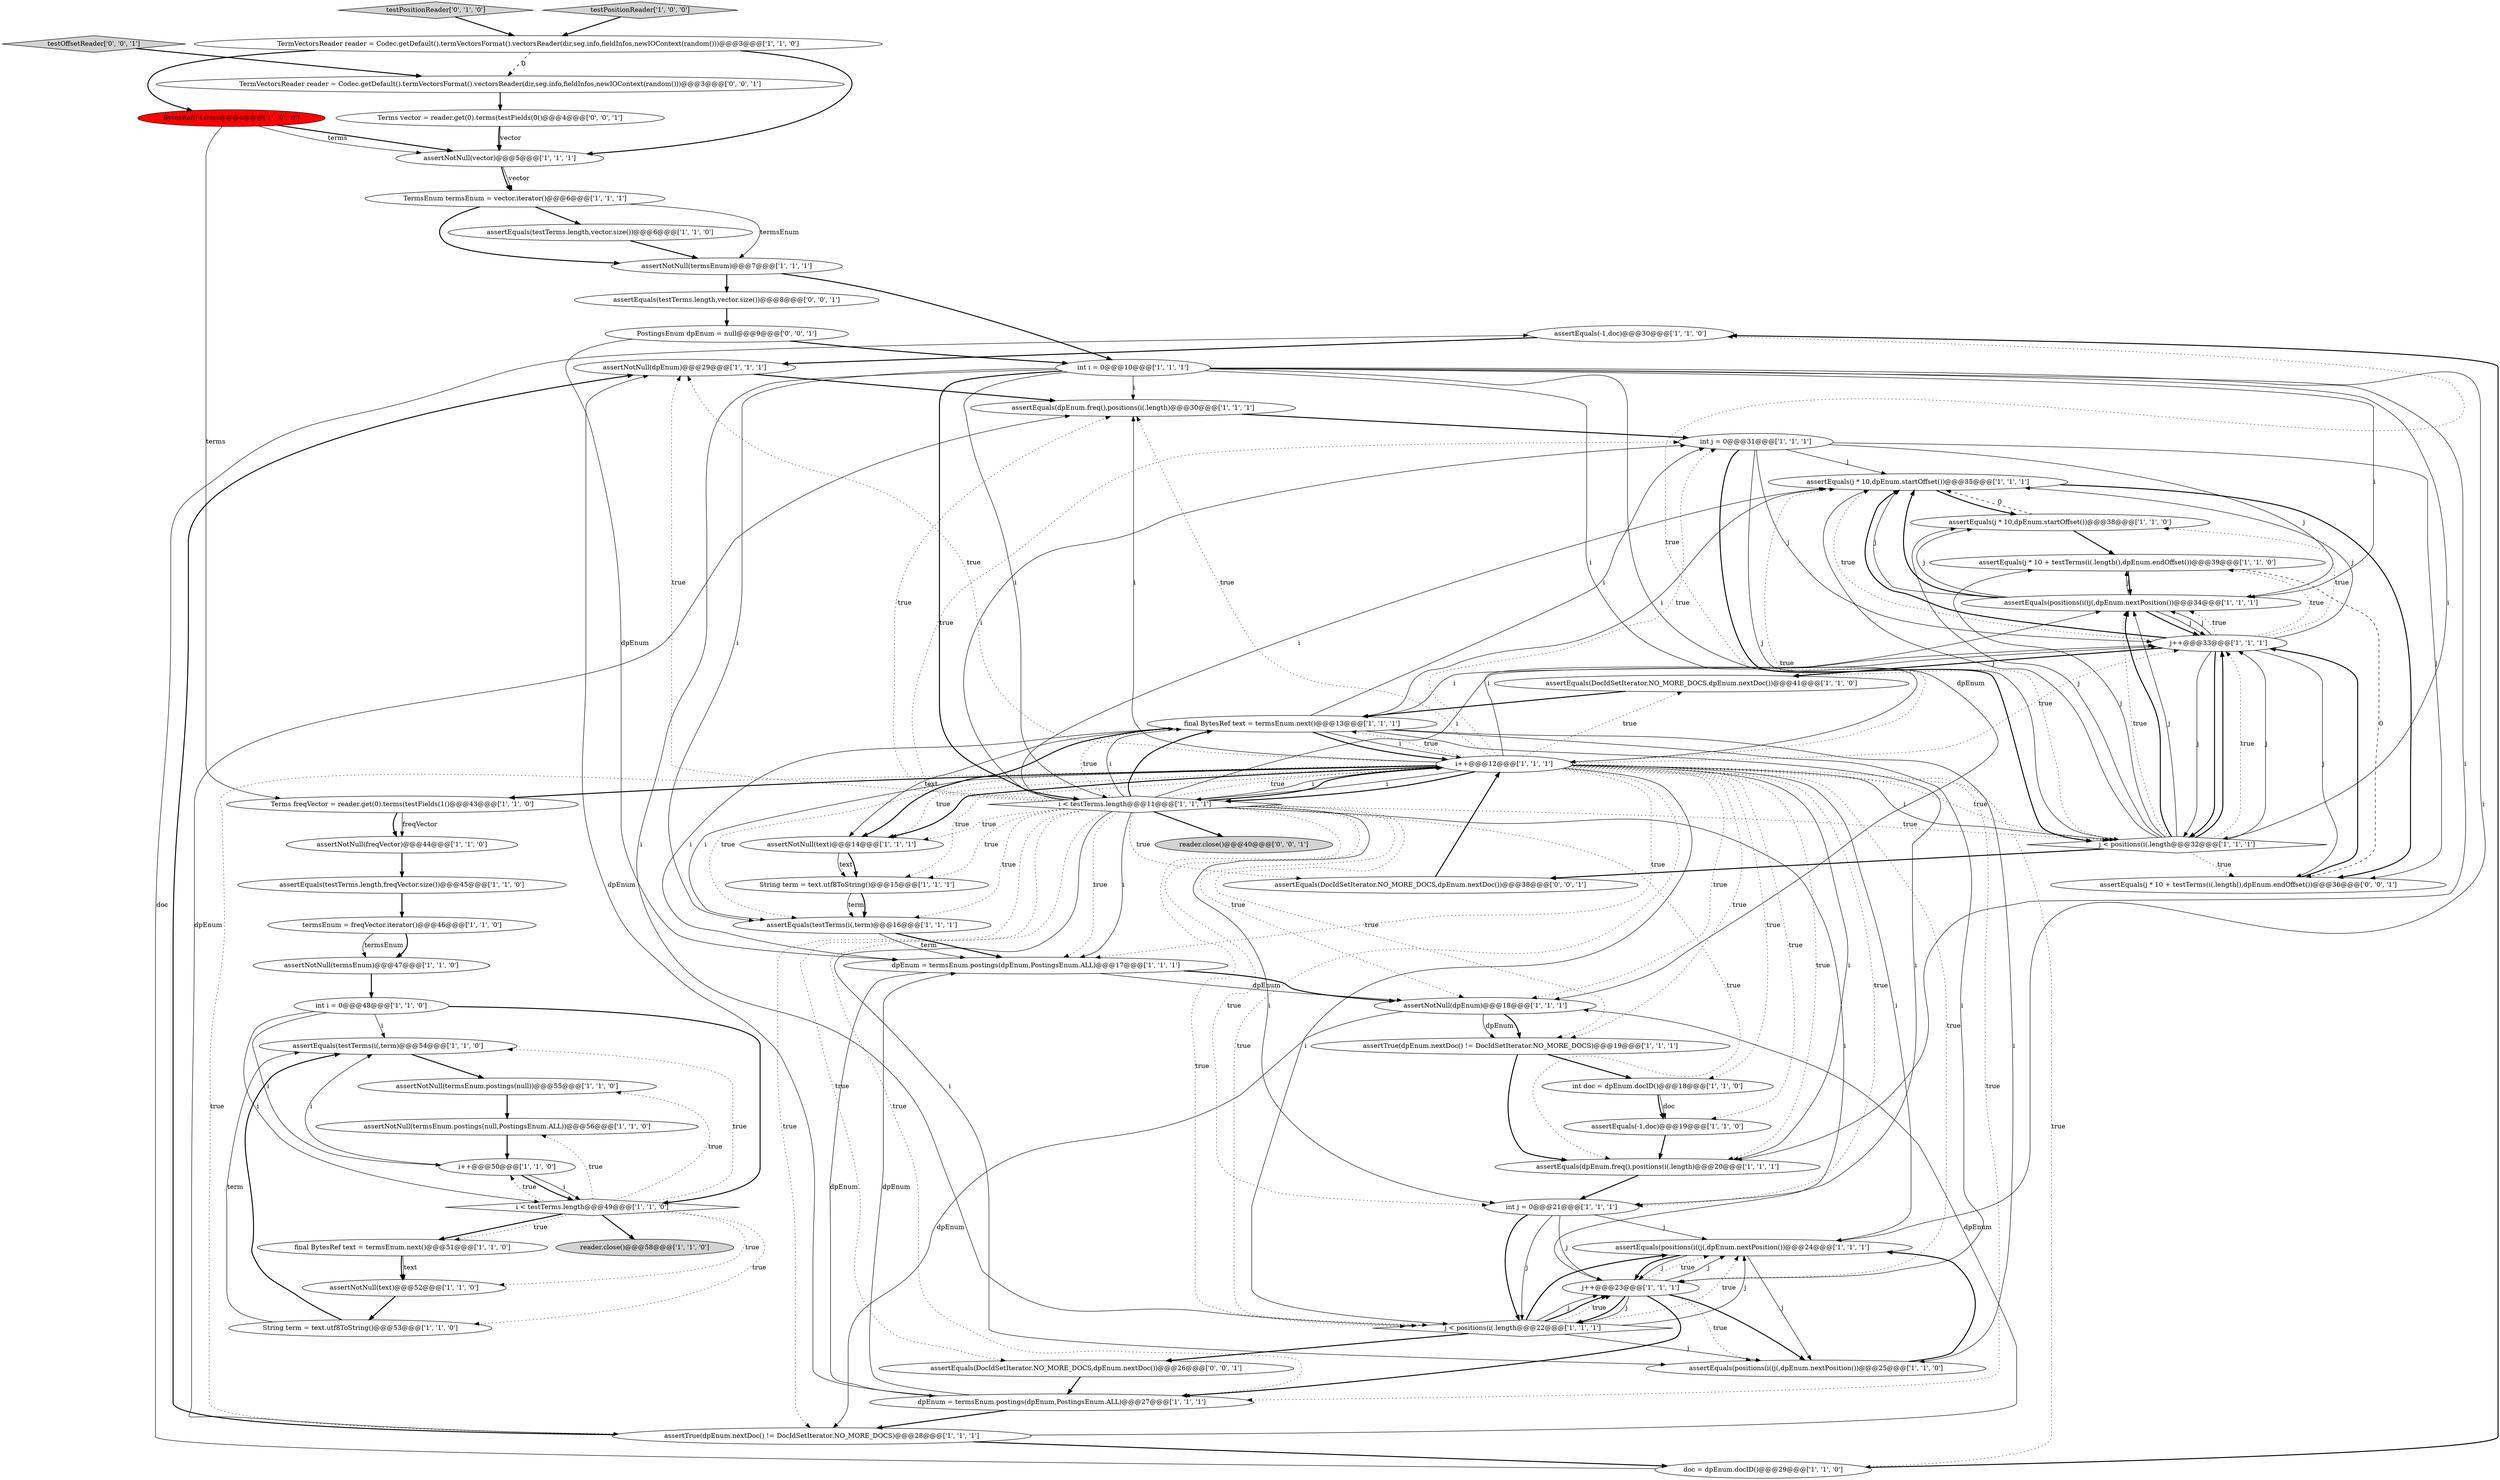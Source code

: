 digraph {
35 [style = filled, label = "assertEquals(-1,doc)@@@30@@@['1', '1', '0']", fillcolor = white, shape = ellipse image = "AAA0AAABBB1BBB"];
23 [style = filled, label = "assertEquals(testTerms(i(,term)@@@54@@@['1', '1', '0']", fillcolor = white, shape = ellipse image = "AAA0AAABBB1BBB"];
34 [style = filled, label = "assertEquals(j * 10,dpEnum.startOffset())@@@35@@@['1', '1', '1']", fillcolor = white, shape = ellipse image = "AAA0AAABBB1BBB"];
32 [style = filled, label = "reader.close()@@@58@@@['1', '1', '0']", fillcolor = lightgray, shape = ellipse image = "AAA0AAABBB1BBB"];
45 [style = filled, label = "assertNotNull(dpEnum)@@@18@@@['1', '1', '1']", fillcolor = white, shape = ellipse image = "AAA0AAABBB1BBB"];
1 [style = filled, label = "assertTrue(dpEnum.nextDoc() != DocIdSetIterator.NO_MORE_DOCS)@@@19@@@['1', '1', '1']", fillcolor = white, shape = ellipse image = "AAA0AAABBB1BBB"];
5 [style = filled, label = "assertEquals(j * 10,dpEnum.startOffset())@@@38@@@['1', '1', '0']", fillcolor = white, shape = ellipse image = "AAA0AAABBB1BBB"];
6 [style = filled, label = "assertEquals(testTerms.length,freqVector.size())@@@45@@@['1', '1', '0']", fillcolor = white, shape = ellipse image = "AAA0AAABBB1BBB"];
26 [style = filled, label = "i++@@@12@@@['1', '1', '1']", fillcolor = white, shape = ellipse image = "AAA0AAABBB1BBB"];
53 [style = filled, label = "i < testTerms.length@@@11@@@['1', '1', '1']", fillcolor = white, shape = diamond image = "AAA0AAABBB1BBB"];
46 [style = filled, label = "assertEquals(positions(i((j(,dpEnum.nextPosition())@@@25@@@['1', '1', '0']", fillcolor = white, shape = ellipse image = "AAA0AAABBB1BBB"];
28 [style = filled, label = "i < testTerms.length@@@49@@@['1', '1', '0']", fillcolor = white, shape = diamond image = "AAA0AAABBB1BBB"];
9 [style = filled, label = "assertEquals(positions(i((j(,dpEnum.nextPosition())@@@24@@@['1', '1', '1']", fillcolor = white, shape = ellipse image = "AAA0AAABBB1BBB"];
47 [style = filled, label = "termsEnum = freqVector.iterator()@@@46@@@['1', '1', '0']", fillcolor = white, shape = ellipse image = "AAA0AAABBB1BBB"];
18 [style = filled, label = "j < positions(i(.length@@@22@@@['1', '1', '1']", fillcolor = white, shape = diamond image = "AAA0AAABBB1BBB"];
14 [style = filled, label = "assertNotNull(termsEnum.postings(null))@@@55@@@['1', '1', '0']", fillcolor = white, shape = ellipse image = "AAA0AAABBB1BBB"];
57 [style = filled, label = "PostingsEnum dpEnum = null@@@9@@@['0', '0', '1']", fillcolor = white, shape = ellipse image = "AAA0AAABBB3BBB"];
42 [style = filled, label = "dpEnum = termsEnum.postings(dpEnum,PostingsEnum.ALL)@@@27@@@['1', '1', '1']", fillcolor = white, shape = ellipse image = "AAA0AAABBB1BBB"];
30 [style = filled, label = "assertEquals(positions(i((j(,dpEnum.nextPosition())@@@34@@@['1', '1', '1']", fillcolor = white, shape = ellipse image = "AAA0AAABBB1BBB"];
25 [style = filled, label = "int j = 0@@@21@@@['1', '1', '1']", fillcolor = white, shape = ellipse image = "AAA0AAABBB1BBB"];
10 [style = filled, label = "assertNotNull(termsEnum.postings(null,PostingsEnum.ALL))@@@56@@@['1', '1', '0']", fillcolor = white, shape = ellipse image = "AAA0AAABBB1BBB"];
49 [style = filled, label = "final BytesRef text = termsEnum.next()@@@51@@@['1', '1', '0']", fillcolor = white, shape = ellipse image = "AAA0AAABBB1BBB"];
0 [style = filled, label = "BytesRef(( terms@@@4@@@['1', '0', '0']", fillcolor = red, shape = ellipse image = "AAA1AAABBB1BBB"];
4 [style = filled, label = "int j = 0@@@31@@@['1', '1', '1']", fillcolor = white, shape = ellipse image = "AAA0AAABBB1BBB"];
2 [style = filled, label = "assertEquals(-1,doc)@@@19@@@['1', '1', '0']", fillcolor = white, shape = ellipse image = "AAA0AAABBB1BBB"];
21 [style = filled, label = "j < positions(i(.length@@@32@@@['1', '1', '1']", fillcolor = white, shape = diamond image = "AAA0AAABBB1BBB"];
31 [style = filled, label = "int i = 0@@@48@@@['1', '1', '0']", fillcolor = white, shape = ellipse image = "AAA0AAABBB1BBB"];
51 [style = filled, label = "dpEnum = termsEnum.postings(dpEnum,PostingsEnum.ALL)@@@17@@@['1', '1', '1']", fillcolor = white, shape = ellipse image = "AAA0AAABBB1BBB"];
19 [style = filled, label = "doc = dpEnum.docID()@@@29@@@['1', '1', '0']", fillcolor = white, shape = ellipse image = "AAA0AAABBB1BBB"];
17 [style = filled, label = "final BytesRef text = termsEnum.next()@@@13@@@['1', '1', '1']", fillcolor = white, shape = ellipse image = "AAA0AAABBB1BBB"];
54 [style = filled, label = "testPositionReader['0', '1', '0']", fillcolor = lightgray, shape = diamond image = "AAA0AAABBB2BBB"];
13 [style = filled, label = "i++@@@50@@@['1', '1', '0']", fillcolor = white, shape = ellipse image = "AAA0AAABBB1BBB"];
27 [style = filled, label = "assertNotNull(termsEnum)@@@47@@@['1', '1', '0']", fillcolor = white, shape = ellipse image = "AAA0AAABBB1BBB"];
33 [style = filled, label = "assertNotNull(freqVector)@@@44@@@['1', '1', '0']", fillcolor = white, shape = ellipse image = "AAA0AAABBB1BBB"];
56 [style = filled, label = "Terms vector = reader.get(0).terms(testFields(0()@@@4@@@['0', '0', '1']", fillcolor = white, shape = ellipse image = "AAA0AAABBB3BBB"];
7 [style = filled, label = "assertNotNull(dpEnum)@@@29@@@['1', '1', '1']", fillcolor = white, shape = ellipse image = "AAA0AAABBB1BBB"];
16 [style = filled, label = "TermsEnum termsEnum = vector.iterator()@@@6@@@['1', '1', '1']", fillcolor = white, shape = ellipse image = "AAA0AAABBB1BBB"];
59 [style = filled, label = "assertEquals(DocIdSetIterator.NO_MORE_DOCS,dpEnum.nextDoc())@@@38@@@['0', '0', '1']", fillcolor = white, shape = ellipse image = "AAA0AAABBB3BBB"];
40 [style = filled, label = "String term = text.utf8ToString()@@@15@@@['1', '1', '1']", fillcolor = white, shape = ellipse image = "AAA0AAABBB1BBB"];
48 [style = filled, label = "j++@@@23@@@['1', '1', '1']", fillcolor = white, shape = ellipse image = "AAA0AAABBB1BBB"];
50 [style = filled, label = "assertTrue(dpEnum.nextDoc() != DocIdSetIterator.NO_MORE_DOCS)@@@28@@@['1', '1', '1']", fillcolor = white, shape = ellipse image = "AAA0AAABBB1BBB"];
24 [style = filled, label = "assertNotNull(termsEnum)@@@7@@@['1', '1', '1']", fillcolor = white, shape = ellipse image = "AAA0AAABBB1BBB"];
22 [style = filled, label = "assertEquals(DocIdSetIterator.NO_MORE_DOCS,dpEnum.nextDoc())@@@41@@@['1', '1', '0']", fillcolor = white, shape = ellipse image = "AAA0AAABBB1BBB"];
39 [style = filled, label = "String term = text.utf8ToString()@@@53@@@['1', '1', '0']", fillcolor = white, shape = ellipse image = "AAA0AAABBB1BBB"];
41 [style = filled, label = "assertEquals(dpEnum.freq(),positions(i(.length)@@@20@@@['1', '1', '1']", fillcolor = white, shape = ellipse image = "AAA0AAABBB1BBB"];
55 [style = filled, label = "assertEquals(DocIdSetIterator.NO_MORE_DOCS,dpEnum.nextDoc())@@@26@@@['0', '0', '1']", fillcolor = white, shape = ellipse image = "AAA0AAABBB3BBB"];
58 [style = filled, label = "testOffsetReader['0', '0', '1']", fillcolor = lightgray, shape = diamond image = "AAA0AAABBB3BBB"];
61 [style = filled, label = "TermVectorsReader reader = Codec.getDefault().termVectorsFormat().vectorsReader(dir,seg.info,fieldInfos,newIOContext(random()))@@@3@@@['0', '0', '1']", fillcolor = white, shape = ellipse image = "AAA0AAABBB3BBB"];
52 [style = filled, label = "j++@@@33@@@['1', '1', '1']", fillcolor = white, shape = ellipse image = "AAA0AAABBB1BBB"];
62 [style = filled, label = "reader.close()@@@40@@@['0', '0', '1']", fillcolor = lightgray, shape = ellipse image = "AAA0AAABBB3BBB"];
12 [style = filled, label = "assertNotNull(vector)@@@5@@@['1', '1', '1']", fillcolor = white, shape = ellipse image = "AAA0AAABBB1BBB"];
36 [style = filled, label = "assertNotNull(text)@@@52@@@['1', '1', '0']", fillcolor = white, shape = ellipse image = "AAA0AAABBB1BBB"];
43 [style = filled, label = "TermVectorsReader reader = Codec.getDefault().termVectorsFormat().vectorsReader(dir,seg.info,fieldInfos,newIOContext(random()))@@@3@@@['1', '1', '0']", fillcolor = white, shape = ellipse image = "AAA0AAABBB1BBB"];
11 [style = filled, label = "Terms freqVector = reader.get(0).terms(testFields(1()@@@43@@@['1', '1', '0']", fillcolor = white, shape = ellipse image = "AAA0AAABBB1BBB"];
20 [style = filled, label = "assertNotNull(text)@@@14@@@['1', '1', '1']", fillcolor = white, shape = ellipse image = "AAA0AAABBB1BBB"];
8 [style = filled, label = "testPositionReader['1', '0', '0']", fillcolor = lightgray, shape = diamond image = "AAA0AAABBB1BBB"];
29 [style = filled, label = "int i = 0@@@10@@@['1', '1', '1']", fillcolor = white, shape = ellipse image = "AAA0AAABBB1BBB"];
60 [style = filled, label = "assertEquals(testTerms.length,vector.size())@@@8@@@['0', '0', '1']", fillcolor = white, shape = ellipse image = "AAA0AAABBB3BBB"];
63 [style = filled, label = "assertEquals(j * 10 + testTerms(i(.length(),dpEnum.endOffset())@@@36@@@['0', '0', '1']", fillcolor = white, shape = ellipse image = "AAA0AAABBB3BBB"];
44 [style = filled, label = "assertEquals(j * 10 + testTerms(i(.length(),dpEnum.endOffset())@@@39@@@['1', '1', '0']", fillcolor = white, shape = ellipse image = "AAA0AAABBB1BBB"];
38 [style = filled, label = "assertEquals(dpEnum.freq(),positions(i(.length)@@@30@@@['1', '1', '1']", fillcolor = white, shape = ellipse image = "AAA0AAABBB1BBB"];
37 [style = filled, label = "assertEquals(testTerms.length,vector.size())@@@6@@@['1', '1', '0']", fillcolor = white, shape = ellipse image = "AAA0AAABBB1BBB"];
3 [style = filled, label = "assertEquals(testTerms(i(,term)@@@16@@@['1', '1', '1']", fillcolor = white, shape = ellipse image = "AAA0AAABBB1BBB"];
15 [style = filled, label = "int doc = dpEnum.docID()@@@18@@@['1', '1', '0']", fillcolor = white, shape = ellipse image = "AAA0AAABBB1BBB"];
15->2 [style = solid, label="doc"];
16->37 [style = bold, label=""];
24->60 [style = bold, label=""];
40->3 [style = solid, label="term"];
53->41 [style = dotted, label="true"];
61->56 [style = bold, label=""];
50->45 [style = solid, label="dpEnum"];
30->34 [style = solid, label="j"];
26->45 [style = dotted, label="true"];
21->63 [style = dotted, label="true"];
18->55 [style = bold, label=""];
30->52 [style = bold, label=""];
31->23 [style = solid, label="i"];
19->35 [style = solid, label="doc"];
26->50 [style = dotted, label="true"];
53->51 [style = solid, label="i"];
13->23 [style = solid, label="i"];
28->14 [style = dotted, label="true"];
38->4 [style = bold, label=""];
57->29 [style = bold, label=""];
29->9 [style = solid, label="i"];
21->52 [style = dotted, label="true"];
53->59 [style = dotted, label="true"];
26->19 [style = dotted, label="true"];
17->52 [style = solid, label="i"];
21->52 [style = bold, label=""];
56->12 [style = bold, label=""];
21->30 [style = bold, label=""];
52->30 [style = solid, label="j"];
47->27 [style = bold, label=""];
18->48 [style = solid, label="j"];
26->22 [style = dotted, label="true"];
4->30 [style = solid, label="j"];
52->44 [style = dotted, label="true"];
26->11 [style = bold, label=""];
53->55 [style = dotted, label="true"];
45->1 [style = solid, label="dpEnum"];
18->46 [style = solid, label="j"];
56->12 [style = solid, label="vector"];
26->3 [style = solid, label="i"];
4->63 [style = solid, label="j"];
53->26 [style = dotted, label="true"];
21->30 [style = solid, label="j"];
48->9 [style = dotted, label="true"];
39->23 [style = solid, label="term"];
26->53 [style = solid, label="i"];
26->52 [style = dotted, label="true"];
39->23 [style = bold, label=""];
53->3 [style = dotted, label="true"];
11->33 [style = bold, label=""];
52->30 [style = dotted, label="true"];
43->0 [style = bold, label=""];
4->52 [style = solid, label="j"];
48->18 [style = bold, label=""];
4->34 [style = solid, label="j"];
26->4 [style = dotted, label="true"];
26->38 [style = solid, label="i"];
52->21 [style = bold, label=""];
28->13 [style = dotted, label="true"];
31->13 [style = solid, label="i"];
35->7 [style = bold, label=""];
48->9 [style = solid, label="j"];
59->26 [style = bold, label=""];
49->36 [style = bold, label=""];
26->41 [style = dotted, label="true"];
17->20 [style = bold, label=""];
29->41 [style = solid, label="i"];
28->10 [style = dotted, label="true"];
20->40 [style = solid, label="text"];
50->19 [style = bold, label=""];
1->41 [style = bold, label=""];
53->51 [style = dotted, label="true"];
26->2 [style = dotted, label="true"];
49->36 [style = solid, label="text"];
12->16 [style = solid, label="vector"];
0->11 [style = solid, label="terms"];
4->21 [style = bold, label=""];
14->10 [style = bold, label=""];
27->31 [style = bold, label=""];
17->25 [style = solid, label="i"];
9->48 [style = bold, label=""];
26->20 [style = dotted, label="true"];
28->36 [style = dotted, label="true"];
30->34 [style = bold, label=""];
21->59 [style = bold, label=""];
3->51 [style = bold, label=""];
17->26 [style = solid, label="i"];
53->48 [style = solid, label="i"];
53->52 [style = solid, label="i"];
26->3 [style = dotted, label="true"];
5->34 [style = dashed, label="0"];
26->21 [style = solid, label="i"];
48->46 [style = dotted, label="true"];
23->14 [style = bold, label=""];
45->1 [style = bold, label=""];
26->40 [style = dotted, label="true"];
52->63 [style = solid, label="j"];
60->57 [style = bold, label=""];
52->34 [style = solid, label="j"];
43->12 [style = bold, label=""];
40->3 [style = bold, label=""];
51->42 [style = solid, label="dpEnum"];
21->30 [style = dotted, label="true"];
53->38 [style = dotted, label="true"];
29->38 [style = solid, label="i"];
26->1 [style = dotted, label="true"];
16->24 [style = solid, label="termsEnum"];
53->4 [style = dotted, label="true"];
18->9 [style = bold, label=""];
22->17 [style = bold, label=""];
28->23 [style = dotted, label="true"];
26->18 [style = dotted, label="true"];
31->28 [style = bold, label=""];
29->21 [style = solid, label="i"];
50->38 [style = solid, label="dpEnum"];
6->47 [style = bold, label=""];
26->18 [style = solid, label="i"];
26->20 [style = bold, label=""];
26->7 [style = dotted, label="true"];
44->30 [style = bold, label=""];
2->41 [style = bold, label=""];
30->5 [style = solid, label="j"];
58->61 [style = bold, label=""];
37->24 [style = bold, label=""];
46->9 [style = bold, label=""];
26->42 [style = dotted, label="true"];
17->51 [style = solid, label="i"];
45->50 [style = solid, label="dpEnum"];
51->45 [style = solid, label="dpEnum"];
26->53 [style = bold, label=""];
54->43 [style = bold, label=""];
53->20 [style = dotted, label="true"];
16->24 [style = bold, label=""];
0->12 [style = bold, label=""];
21->5 [style = solid, label="j"];
53->25 [style = dotted, label="true"];
28->49 [style = bold, label=""];
29->45 [style = solid, label="dpEnum"];
25->18 [style = bold, label=""];
29->18 [style = solid, label="i"];
53->50 [style = dotted, label="true"];
11->33 [style = solid, label="freqVector"];
47->27 [style = solid, label="termsEnum"];
53->45 [style = dotted, label="true"];
53->26 [style = solid, label="i"];
52->22 [style = bold, label=""];
44->63 [style = dashed, label="0"];
55->42 [style = bold, label=""];
0->12 [style = solid, label="terms"];
21->44 [style = solid, label="j"];
4->21 [style = solid, label="j"];
36->39 [style = bold, label=""];
31->28 [style = solid, label="i"];
28->32 [style = bold, label=""];
25->18 [style = solid, label="j"];
48->46 [style = bold, label=""];
53->62 [style = bold, label=""];
53->42 [style = dotted, label="true"];
42->7 [style = solid, label="dpEnum"];
9->46 [style = solid, label="j"];
18->48 [style = bold, label=""];
26->38 [style = dotted, label="true"];
10->13 [style = bold, label=""];
51->45 [style = bold, label=""];
5->44 [style = bold, label=""];
26->17 [style = dotted, label="true"];
19->35 [style = bold, label=""];
53->40 [style = dotted, label="true"];
63->52 [style = bold, label=""];
18->9 [style = dotted, label="true"];
53->26 [style = bold, label=""];
42->51 [style = solid, label="dpEnum"];
30->52 [style = solid, label="j"];
26->15 [style = dotted, label="true"];
53->25 [style = solid, label="i"];
13->28 [style = solid, label="i"];
26->35 [style = dotted, label="true"];
53->34 [style = solid, label="i"];
3->51 [style = solid, label="term"];
30->44 [style = solid, label="j"];
53->46 [style = solid, label="i"];
29->53 [style = bold, label=""];
52->21 [style = solid, label="j"];
15->2 [style = bold, label=""];
17->26 [style = bold, label=""];
25->48 [style = solid, label="j"];
42->50 [style = bold, label=""];
29->3 [style = solid, label="i"];
17->4 [style = solid, label="i"];
29->30 [style = solid, label="i"];
52->34 [style = dotted, label="true"];
34->5 [style = bold, label=""];
17->34 [style = solid, label="i"];
17->20 [style = solid, label="text"];
26->25 [style = dotted, label="true"];
1->15 [style = bold, label=""];
33->6 [style = bold, label=""];
26->48 [style = dotted, label="true"];
17->46 [style = solid, label="i"];
9->48 [style = solid, label="j"];
53->17 [style = dotted, label="true"];
43->61 [style = dashed, label="0"];
53->4 [style = solid, label="i"];
18->48 [style = dotted, label="true"];
53->17 [style = solid, label="i"];
50->7 [style = bold, label=""];
21->34 [style = dotted, label="true"];
8->43 [style = bold, label=""];
12->16 [style = bold, label=""];
24->29 [style = bold, label=""];
53->18 [style = dotted, label="true"];
52->34 [style = bold, label=""];
29->26 [style = solid, label="i"];
52->5 [style = dotted, label="true"];
53->1 [style = dotted, label="true"];
48->42 [style = bold, label=""];
53->7 [style = dotted, label="true"];
28->49 [style = dotted, label="true"];
25->9 [style = solid, label="j"];
29->53 [style = solid, label="i"];
17->48 [style = solid, label="i"];
57->51 [style = solid, label="dpEnum"];
7->38 [style = bold, label=""];
26->9 [style = solid, label="i"];
20->40 [style = bold, label=""];
21->52 [style = solid, label="j"];
18->9 [style = solid, label="j"];
26->21 [style = dotted, label="true"];
48->18 [style = solid, label="j"];
21->34 [style = solid, label="j"];
53->17 [style = bold, label=""];
26->51 [style = dotted, label="true"];
53->21 [style = dotted, label="true"];
41->25 [style = bold, label=""];
26->30 [style = solid, label="i"];
26->41 [style = solid, label="i"];
28->39 [style = dotted, label="true"];
13->28 [style = bold, label=""];
34->63 [style = bold, label=""];
}
